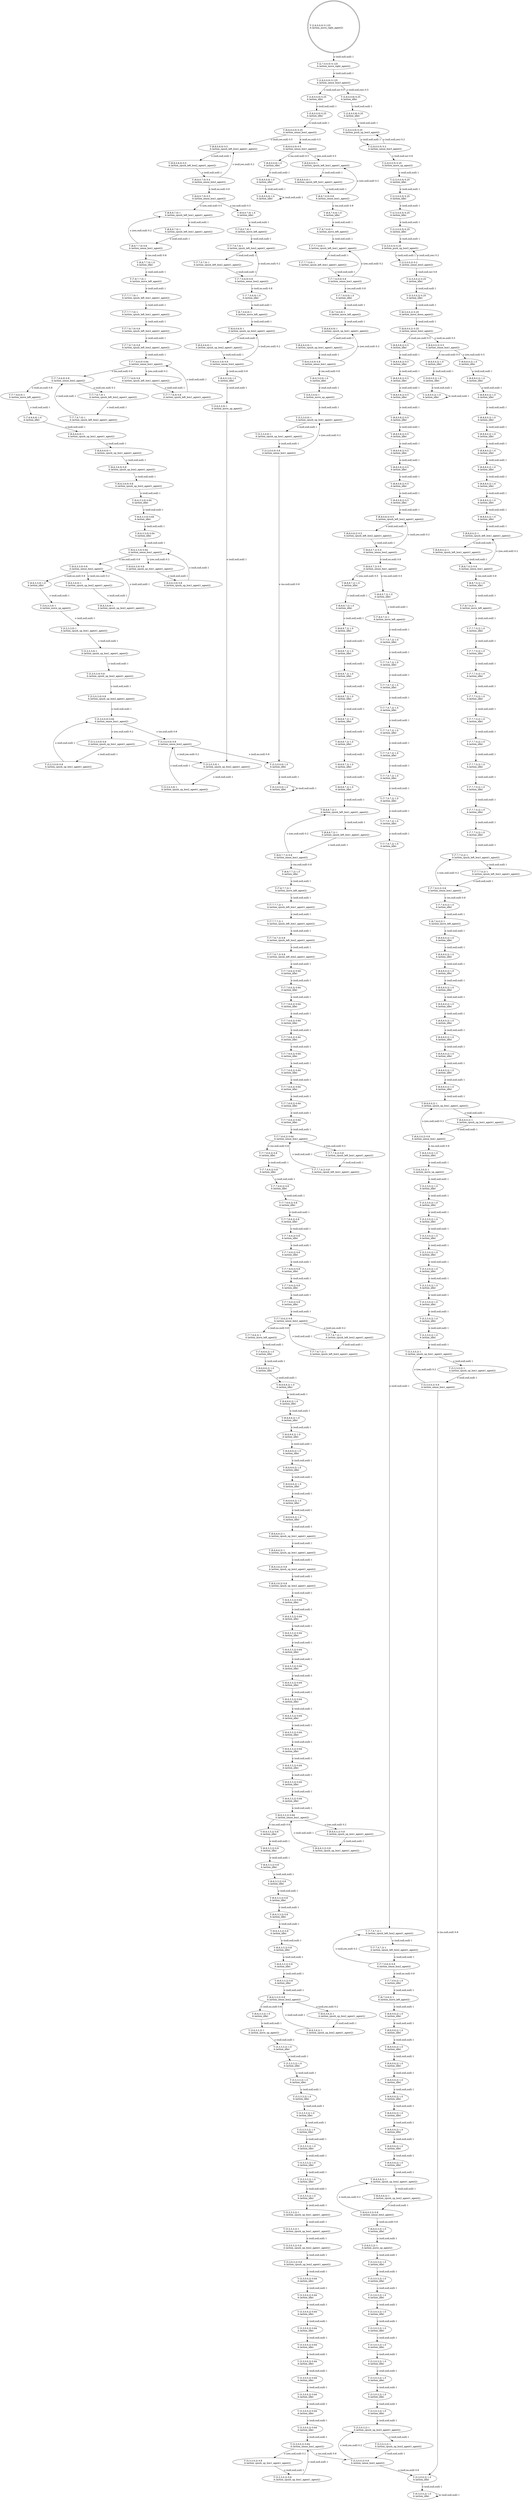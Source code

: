 digraph "G" {
root [label="Y (2,6,0,0,0) 0.125\lA (action_move_right_agent2)\l", labeljust="l", shape=doublecircle];
x0row506 [label="Y (8,8,7,7,0) 1.0\lA (action_idle)\l"];
x0row202 [label="Y (6,6,3,6,2) 0.8\lA (action_cpush_up_box2_agent1_agent2)\l"];
x0row407 [label="Y (6,6,3,0,2) 1.0\lA (action_idle)\l"];
x0row67 [label="Y (8,5,0,0,2) 0.25\lA (action_move_down_agent2)\l"];
x0row789 [label="Y (6,6,3,0,0) 1.0\lA (action_idle)\l"];
x0row793 [label="Y (3,6,3,0,0) 1\lA (action_move_up_agent2)\l"];
x0row656 [label="Y (3,3,3,0,0) 1\lA (action_cpush_up_box1_agent1_agent2)\l"];
x0row109 [label="Y (8,8,8,7,2) 1\lA (action_cpush_left_box1_agent1_agent2)\l"];
x0row110 [label="Y (8,8,0,7,2) 1.0\lA (action_idle)\l"];
x0row207 [label="Y (6,6,3,6,2) 1\lA (action_cpush_up_box2_agent1_agent2)\l"];
x0row619 [label="Y (3,6,3,3,0) 1\lA (action_move_up_agent2)\l"];
x0row229 [label="Y (6,6,3,3,2) 1.0\lA (action_idle)\l"];
x0row753 [label="Y (7,8,7,0,0) 1\lA (action_move_left_agent2)\l"];
x0row756 [label="Y (7,7,7,0,0) 1\lA (action_cpush_left_box1_agent1_agent2)\l"];
x0row529 [label="Y (7,7,6,7,0) 1\lA (action_cpush_left_box2_agent1_agent2)\l"];
x0row776 [label="Y (6,7,6,0,0) 1\lA (action_move_left_agent2)\l"];
x0row781 [label="Y (6,6,6,0,0) 1\lA (action_cpush_up_box1_agent1_agent2)\l"];
x0row210 [label="Y (6,6,3,3,2) 0.64\lA (action_sense_box1_agent2)\l"];
x0row411 [label="Y (3,6,3,0,2) 1\lA (action_move_up_agent2)\l"];
x0row492 [label="Y (8,8,8,7,0) 1\lA (action_cpush_left_box1_agent1_agent2)\l"];
x0row493 [label="Y (8,8,0,7,0) 1.0\lA (action_idle)\l"];
x0row371 [label="Y (7,8,7,0,2) 1\lA (action_move_left_agent2)\l"];
x0row366 [label="Y (8,8,7,0,2) 1.0\lA (action_idle)\l"];
x0row586 [label="Y (6,6,6,3,0) 0.8\lA (action_cpush_up_box1_agent1_agent2)\l"];
x0row590 [label="Y (6,6,3,6,0) 1\lA (action_cpush_up_box2_agent1_agent2)\l"];
x0row695 [label="Y (7,7,0,6,0) 0.8\lA (action_sense_box2_agent2)\l"];
x0row639 [label="Y (3,3,0,0,0) 0.64\lA (action_sense_box1_agent2)\l"];
x0row326 [label="Y (6,7,0,6,2) 1\lA (action_move_left_agent2)\l"];
x0row635 [label="Y (3,3,0,3,0) 1\lA (action_cpush_up_box2_agent1_agent2)\l"];
x0row628 [label="Y (3,3,0,3,0) 0.8\lA (action_cpush_up_box2_agent1_agent2)\l"];
x0row626 [label="Y (3,3,3,3,0) 1\lA (action_cpush_up_box1_agent1_agent2)\l"];
x0row689 [label="Y (7,7,0,7,0) 1\lA (action_cpush_left_box2_agent1_agent2)\l"];
x0row148 [label="Y (7,7,6,6,2) 0.64\lA (action_sense_box1_agent2)\l"];
x0row374 [label="Y (7,7,7,0,2) 1\lA (action_cpush_left_box1_agent1_agent2)\l"];
x0row203 [label="Y (6,6,6,3,2) 0.8\lA (action_cpush_up_box1_agent1_agent2)\l"];
x0row581 [label="Y (6,6,6,6,0) 1\lA (action_cpush_up_box1_agent1_agent2)\l"];
x0row585 [label="Y (6,6,3,6,0) 0.8\lA (action_cpush_up_box2_agent1_agent2)\l"];
x0row445 [label="Y (5,8,0,0,0) 0.25\lA (action_idle)\l"];
x0row521 [label="Y (7,7,7,6,0) 0.8\lA (action_cpush_left_box1_agent1_agent2)\l"];
x0row522 [label="Y (7,7,6,7,0) 0.8\lA (action_cpush_left_box2_agent1_agent2)\l"];
x0row433 [label="Y (2,8,0,0,2) 1.0\lA (action_idle)\l"];
x0row575 [label="Y (7,6,6,6,0) 1.0\lA (action_idle)\l"];
x0row564 [label="Y (7,7,6,6,0) 1\lA (action_move_left_agent2)\l"];
x0row511 [label="Y (7,8,7,7,0) 1\lA (action_move_left_agent2)\l"];
x0row742 [label="Y (8,8,7,0,0) 0.8\lA (action_sense_box1_agent2)\l"];
x0row785 [label="Y (6,6,3,0,0) 0.8\lA (action_sense_box1_agent2)\l"];
x0row514 [label="Y (7,7,7,7,0) 1\lA (action_cpush_left_box1_agent1_agent2)\l"];
x0row763 [label="Y (7,7,6,0,0) 0.8\lA (action_sense_box1_agent2)\l"];
x0row769 [label="Y (7,7,6,0,0) 1.0\lA (action_idle)\l"];
x0row748 [label="Y (8,8,7,0,0) 1.0\lA (action_idle)\l"];
x0row360 [label="Y (8,8,7,0,2) 0.8\lA (action_sense_box1_agent2)\l"];
x0row485 [label="Y (8,8,0,7,0) 0.5\lA (action_sense_box1_agent2)\l"];
x0row131 [label="Y (7,7,7,7,2) 1\lA (action_cpush_left_box1_agent1_agent2)\l"];
x0row321 [label="Y (7,7,0,6,2) 1.0\lA (action_idle)\l"];
x0row612 [label="Y (6,6,3,3,0) 1.0\lA (action_idle)\l"];
x0row331 [label="Y (6,6,0,6,2) 1\lA (action_cpush_up_box2_agent1_agent2)\l"];
x0row394 [label="Y (6,7,6,0,2) 1\lA (action_move_left_agent2)\l"];
x0row453 [label="Y (8,8,0,0,0) 0.25\lA (action_sense_box2_agent2)\l"];
x0row387 [label="Y (7,7,6,0,2) 1.0\lA (action_idle)\l"];
x0row672 [label="Y (3,6,0,3,0) 1\lA (action_move_up_agent2)\l"];
x0row674 [label="Y (0,3,0,0,0) 1.0\lA (action_idle)\l"];
x0row464 [label="Y (8,8,0,8,0) 0.5\lA (action_cpush_left_box2_agent1_agent2)\l"];
x0row465 [label="Y (8,8,0,0,0) 0.5\lA (action_sense_box1_agent2)\l"];
x0row102 [label="Y (8,8,0,7,2) 0.5\lA (action_sense_box1_agent2)\l"];
x0row473 [label="Y (8,8,0,7,0) 0.4\lA (action_sense_box2_agent2)\l"];
x0row540 [label="Y (7,7,6,6,0) 0.8\lA (action_sense_box2_agent2)\l"];
x0row236 [label="Y (3,6,3,3,2) 1\lA (action_move_up_agent2)\l"];
x0row631 [label="Y (3,3,3,0,0) 0.8\lA (action_cpush_up_box1_agent1_agent2)\l"];
x0row811 [label="Y (5,8,0,0,0) 1.0\lA (action_idle)\l"];
x0row815 [label="Y (2,8,0,0,0) 1.0\lA (action_idle)\l"];
x0row718 [label="Y (6,6,0,3,0) 0.8\lA (action_sense_box2_agent2)\l"];
x0row123 [label="Y (8,8,7,7,2) 1.0\lA (action_idle)\l"];
x0row403 [label="Y (6,6,3,0,2) 0.8\lA (action_sense_box1_agent2)\l"];
x0row734 [label="Y (8,8,8,0,0) 1\lA (action_cpush_left_box1_agent1_agent2)\l"];
x0row735 [label="Y (8,8,0,0,0) 1.0\lA (action_idle)\l"];
x0row381 [label="Y (7,7,6,0,2) 0.8\lA (action_sense_box1_agent2)\l"];
x0row429 [label="Y (5,8,0,0,2) 1.0\lA (action_idle)\l"];
x0row714 [label="Y (6,6,0,6,0) 1\lA (action_cpush_up_box2_agent1_agent2)\l"];
x0row709 [label="Y (6,7,0,6,0) 1\lA (action_move_left_agent2)\l"];
x0row704 [label="Y (7,7,0,6,0) 1.0\lA (action_idle)\l"];
x0row399 [label="Y (6,6,6,0,2) 1\lA (action_cpush_up_box1_agent1_agent2)\l"];
x0row146 [label="Y (7,7,6,7,2) 1\lA (action_cpush_left_box2_agent1_agent2)\l"];
x0row664 [label="Y (3,3,0,0,0) 1.0\lA (action_idle)\l"];
x0row686 [label="Y (7,8,0,7,0) 1\lA (action_move_left_agent2)\l"];
x0row593 [label="Y (6,6,3,3,0) 0.64\lA (action_sense_box1_agent2)\l"];
x0row597 [label="Y (6,6,3,3,0) 0.8\lA (action_sense_box2_agent2)\l"];
x0row531 [label="Y (7,7,6,6,0) 0.64\lA (action_sense_box1_agent2)\l"];
x0row723 [label="Y (6,6,0,3,0) 1.0\lA (action_idle)\l"];
x0row352 [label="Y (8,8,8,0,2) 1\lA (action_cpush_left_box1_agent1_agent2)\l"];
x0row353 [label="Y (8,8,0,0,2) 1.0\lA (action_idle)\l"];
x0row644 [label="Y (3,3,0,0,0) 0.8\lA (action_sense_box2_agent2)\l"];
x0row648 [label="Y (3,3,0,0,0) 0.8\lA (action_sense_box1_agent2)\l"];
x0row248 [label="Y (3,3,3,0,2) 0.8\lA (action_cpush_up_box1_agent1_agent2)\l"];
x0row157 [label="Y (7,7,6,6,2) 0.8\lA (action_sense_box2_agent2)\l"];
x0row33 [label="Y (2,8,0,0,5) 0.25\lA (action_move_up_agent2)\l"];
x0row192 [label="Y (7,6,6,6,2) 1.0\lA (action_idle)\l"];
x0row26 [label="Y (2,8,0,0,5) 0.2\lA (action_sense_box3_agent2)\l"];
x0row139 [label="Y (7,7,6,7,2) 0.8\lA (action_cpush_left_box2_agent1_agent2)\l"];
x0row72 [label="Y (8,8,0,0,2) 0.25\lA (action_sense_box2_agent2)\l"];
x0row181 [label="Y (7,7,6,6,2) 1\lA (action_move_left_agent2)\l"];
x0row62 [label="Y (5,5,0,0,2) 0.25\lA (action_idle)\l"];
x0row243 [label="Y (3,3,3,3,2) 1\lA (action_cpush_up_box1_agent1_agent2)\l"];
x0row245 [label="Y (3,3,0,3,2) 0.8\lA (action_cpush_up_box2_agent1_agent2)\l"];
x0row82 [label="Y (8,8,0,0,2) 0.5\lA (action_sense_box1_agent2)\l"];
x0row81 [label="Y (8,8,0,8,2) 0.5\lA (action_cpush_left_box2_agent1_agent2)\l"];
x0row138 [label="Y (7,7,7,6,2) 0.8\lA (action_cpush_left_box1_agent1_agent2)\l"];
x0row49 [label="Y (2,5,0,0,2) 0.2\lA (action_sense_box3_agent2)\l"];
x0row117 [label="Y (8,8,7,7,2) 0.8\lA (action_sense_box1_agent2)\l"];
x0row198 [label="Y (6,6,6,6,2) 1\lA (action_cpush_up_box1_agent1_agent2)\l"];
x0row6 [label="Y (2,8,0,0,0) 0.125\lA (action_sense_box3_agent2)\l"];
x0row45 [label="Y (2,5,0,0,5) 0.25\lA (action_push_up_box3_agent2)\l"];
x0row306 [label="Y (7,7,0,7,2) 1\lA (action_cpush_left_box2_agent1_agent2)\l"];
x0row340 [label="Y (6,6,0,3,2) 1.0\lA (action_idle)\l"];
x0row256 [label="Y (3,3,0,0,2) 0.64\lA (action_sense_box1_agent2)\l"];
x0row291 [label="Y (0,3,0,0,2) 1.0\lA (action_idle)\l"];
x0row335 [label="Y (6,6,0,3,2) 0.8\lA (action_sense_box2_agent2)\l"];
x0row273 [label="Y (3,3,3,0,2) 1\lA (action_cpush_up_box1_agent1_agent2)\l"];
x0row261 [label="Y (3,3,0,0,2) 0.8\lA (action_sense_box2_agent2)\l"];
x0row2 [label="Y (2,7,0,0,0) 0.125\lA (action_move_right_agent2)\l"];
x0row13 [label="Y (2,8,0,0,8) 0.25\lA (action_push_up_box3_agent2)\l"];
x0row14 [label="Y (2,8,0,0,0) 0.25\lA (action_idle)\l"];
x0row303 [label="Y (7,8,0,7,2) 1\lA (action_move_left_agent2)\l"];
x0row252 [label="Y (3,3,0,3,2) 1\lA (action_cpush_up_box2_agent1_agent2)\l"];
x0row289 [label="Y (3,6,0,3,2) 1\lA (action_move_up_agent2)\l"];
x0row55 [label="Y (2,5,0,0,2) 0.25\lA (action_idle)\l"];
x0row312 [label="Y (7,7,0,6,2) 0.8\lA (action_sense_box2_agent2)\l"];
x0row281 [label="Y (3,3,0,0,2) 1.0\lA (action_idle)\l"];
x0row265 [label="Y (3,3,0,0,2) 0.8\lA (action_sense_box1_agent2)\l"];
x0row128 [label="Y (7,8,7,7,2) 1\lA (action_move_left_agent2)\l"];
x0row214 [label="Y (6,6,3,3,2) 0.8\lA (action_sense_box2_agent2)\l"];
x0row90 [label="Y (8,8,0,7,2) 0.4\lA (action_sense_box2_agent2)\l"];
x0row500 [label="Y (8,8,7,7,0) 0.8\lA (action_sense_box1_agent2)\l"];
x0row13_noop_0 [label="Y (2,8,0,0,8) 0.25\lA (action_idle)\l"];
x0row13_noop_1 [label="Y (2,8,0,0,8) 0.25\lA (action_idle)\l"];
x0row45_noop_0 [label="Y (2,5,0,0,5) 0.25\lA (action_idle)\l"];
x0row45_noop_1 [label="Y (2,5,0,0,5) 0.25\lA (action_idle)\l"];
x0row45_noop_2 [label="Y (2,5,0,0,5) 0.25\lA (action_idle)\l"];
x0row45_noop_3 [label="Y (2,5,0,0,5) 0.25\lA (action_idle)\l"];
x0row81_noop_0 [label="Y (8,8,0,8,2) 0.5\lA (action_idle)\l"];
x0row81_noop_1 [label="Y (8,8,0,8,2) 0.5\lA (action_idle)\l"];
x0row81_noop_2 [label="Y (8,8,0,8,2) 0.5\lA (action_idle)\l"];
x0row81_noop_3 [label="Y (8,8,0,8,2) 0.5\lA (action_idle)\l"];
x0row81_noop_4 [label="Y (8,8,0,8,2) 0.5\lA (action_idle)\l"];
x0row81_noop_5 [label="Y (8,8,0,8,2) 0.5\lA (action_idle)\l"];
x0row81_noop_6 [label="Y (8,8,0,8,2) 0.5\lA (action_idle)\l"];
x0row81_noop_7 [label="Y (8,8,0,8,2) 0.5\lA (action_idle)\l"];
x0row81_noop_8 [label="Y (8,8,0,8,2) 0.5\lA (action_idle)\l"];
x0row81_noop_9 [label="Y (8,8,0,8,2) 0.5\lA (action_idle)\l"];
x0row352_noop_0 [label="Y (8,8,8,0,2) 1.0\lA (action_idle)\l"];
x0row352_noop_1 [label="Y (8,8,8,0,2) 1.0\lA (action_idle)\l"];
x0row352_noop_2 [label="Y (8,8,8,0,2) 1.0\lA (action_idle)\l"];
x0row352_noop_3 [label="Y (8,8,8,0,2) 1.0\lA (action_idle)\l"];
x0row352_noop_4 [label="Y (8,8,8,0,2) 1.0\lA (action_idle)\l"];
x0row352_noop_5 [label="Y (8,8,8,0,2) 1.0\lA (action_idle)\l"];
x0row352_noop_6 [label="Y (8,8,8,0,2) 1.0\lA (action_idle)\l"];
x0row352_noop_7 [label="Y (8,8,8,0,2) 1.0\lA (action_idle)\l"];
x0row352_noop_8 [label="Y (8,8,8,0,2) 1.0\lA (action_idle)\l"];
x0row352_noop_9 [label="Y (8,8,8,0,2) 1.0\lA (action_idle)\l"];
x0row109_noop_0 [label="Y (8,8,8,7,2) 1.0\lA (action_idle)\l"];
x0row109_noop_1 [label="Y (8,8,8,7,2) 1.0\lA (action_idle)\l"];
x0row109_noop_2 [label="Y (8,8,8,7,2) 1.0\lA (action_idle)\l"];
x0row109_noop_3 [label="Y (8,8,8,7,2) 1.0\lA (action_idle)\l"];
x0row109_noop_4 [label="Y (8,8,8,7,2) 1.0\lA (action_idle)\l"];
x0row109_noop_5 [label="Y (8,8,8,7,2) 1.0\lA (action_idle)\l"];
x0row109_noop_6 [label="Y (8,8,8,7,2) 1.0\lA (action_idle)\l"];
x0row109_noop_7 [label="Y (8,8,8,7,2) 1.0\lA (action_idle)\l"];
x0row109_noop_8 [label="Y (8,8,8,7,2) 1.0\lA (action_idle)\l"];
x0row109_noop_9 [label="Y (8,8,8,7,2) 1.0\lA (action_idle)\l"];
x0row306_noop_0 [label="Y (7,7,0,7,2) 1.0\lA (action_idle)\l"];
x0row306_noop_1 [label="Y (7,7,0,7,2) 1.0\lA (action_idle)\l"];
x0row306_noop_2 [label="Y (7,7,0,7,2) 1.0\lA (action_idle)\l"];
x0row306_noop_3 [label="Y (7,7,0,7,2) 1.0\lA (action_idle)\l"];
x0row306_noop_4 [label="Y (7,7,0,7,2) 1.0\lA (action_idle)\l"];
x0row306_noop_5 [label="Y (7,7,0,7,2) 1.0\lA (action_idle)\l"];
x0row306_noop_6 [label="Y (7,7,0,7,2) 1.0\lA (action_idle)\l"];
x0row306_noop_7 [label="Y (7,7,0,7,2) 1.0\lA (action_idle)\l"];
x0row306_noop_8 [label="Y (7,7,0,7,2) 1.0\lA (action_idle)\l"];
x0row306_noop_9 [label="Y (7,7,0,7,2) 1.0\lA (action_idle)\l"];
x0row374_noop_0 [label="Y (7,7,7,0,2) 1.0\lA (action_idle)\l"];
x0row374_noop_1 [label="Y (7,7,7,0,2) 1.0\lA (action_idle)\l"];
x0row374_noop_2 [label="Y (7,7,7,0,2) 1.0\lA (action_idle)\l"];
x0row374_noop_3 [label="Y (7,7,7,0,2) 1.0\lA (action_idle)\l"];
x0row374_noop_4 [label="Y (7,7,7,0,2) 1.0\lA (action_idle)\l"];
x0row374_noop_5 [label="Y (7,7,7,0,2) 1.0\lA (action_idle)\l"];
x0row374_noop_6 [label="Y (7,7,7,0,2) 1.0\lA (action_idle)\l"];
x0row374_noop_7 [label="Y (7,7,7,0,2) 1.0\lA (action_idle)\l"];
x0row374_noop_8 [label="Y (7,7,7,0,2) 1.0\lA (action_idle)\l"];
x0row374_noop_9 [label="Y (7,7,7,0,2) 1.0\lA (action_idle)\l"];
x0row331_noop_0 [label="Y (6,6,0,6,2) 1.0\lA (action_idle)\l"];
x0row331_noop_1 [label="Y (6,6,0,6,2) 1.0\lA (action_idle)\l"];
x0row331_noop_2 [label="Y (6,6,0,6,2) 1.0\lA (action_idle)\l"];
x0row331_noop_3 [label="Y (6,6,0,6,2) 1.0\lA (action_idle)\l"];
x0row331_noop_4 [label="Y (6,6,0,6,2) 1.0\lA (action_idle)\l"];
x0row331_noop_5 [label="Y (6,6,0,6,2) 1.0\lA (action_idle)\l"];
x0row331_noop_6 [label="Y (6,6,0,6,2) 1.0\lA (action_idle)\l"];
x0row331_noop_7 [label="Y (6,6,0,6,2) 1.0\lA (action_idle)\l"];
x0row331_noop_8 [label="Y (6,6,0,6,2) 1.0\lA (action_idle)\l"];
x0row331_noop_9 [label="Y (6,6,0,6,2) 1.0\lA (action_idle)\l"];
x0row399_noop_0 [label="Y (6,6,6,0,2) 1.0\lA (action_idle)\l"];
x0row399_noop_1 [label="Y (6,6,6,0,2) 1.0\lA (action_idle)\l"];
x0row399_noop_2 [label="Y (6,6,6,0,2) 1.0\lA (action_idle)\l"];
x0row399_noop_3 [label="Y (6,6,6,0,2) 1.0\lA (action_idle)\l"];
x0row399_noop_4 [label="Y (6,6,6,0,2) 1.0\lA (action_idle)\l"];
x0row399_noop_5 [label="Y (6,6,6,0,2) 1.0\lA (action_idle)\l"];
x0row399_noop_6 [label="Y (6,6,6,0,2) 1.0\lA (action_idle)\l"];
x0row399_noop_7 [label="Y (6,6,6,0,2) 1.0\lA (action_idle)\l"];
x0row399_noop_8 [label="Y (6,6,6,0,2) 1.0\lA (action_idle)\l"];
x0row399_noop_9 [label="Y (6,6,6,0,2) 1.0\lA (action_idle)\l"];
x0row148_noop_0 [label="Y (7,7,6,6,2) 0.64\lA (action_idle)\l"];
x0row148_noop_1 [label="Y (7,7,6,6,2) 0.64\lA (action_idle)\l"];
x0row148_noop_2 [label="Y (7,7,6,6,2) 0.64\lA (action_idle)\l"];
x0row148_noop_3 [label="Y (7,7,6,6,2) 0.64\lA (action_idle)\l"];
x0row148_noop_4 [label="Y (7,7,6,6,2) 0.64\lA (action_idle)\l"];
x0row148_noop_5 [label="Y (7,7,6,6,2) 0.64\lA (action_idle)\l"];
x0row148_noop_6 [label="Y (7,7,6,6,2) 0.64\lA (action_idle)\l"];
x0row148_noop_7 [label="Y (7,7,6,6,2) 0.64\lA (action_idle)\l"];
x0row148_noop_8 [label="Y (7,7,6,6,2) 0.64\lA (action_idle)\l"];
x0row148_noop_9 [label="Y (7,7,6,6,2) 0.64\lA (action_idle)\l"];
x0row593_noop_0 [label="Y (6,6,3,3,0) 0.64\lA (action_idle)\l"];
x0row593_noop_1 [label="Y (6,6,3,3,0) 0.64\lA (action_idle)\l"];
x0row593_noop_2 [label="Y (6,6,3,3,0) 0.64\lA (action_idle)\l"];
x0row157_noop_0 [label="Y (7,7,6,6,2) 0.8\lA (action_idle)\l"];
x0row157_noop_1 [label="Y (7,7,6,6,2) 0.8\lA (action_idle)\l"];
x0row157_noop_2 [label="Y (7,7,6,6,2) 0.8\lA (action_idle)\l"];
x0row157_noop_3 [label="Y (7,7,6,6,2) 0.8\lA (action_idle)\l"];
x0row157_noop_4 [label="Y (7,7,6,6,2) 0.8\lA (action_idle)\l"];
x0row157_noop_5 [label="Y (7,7,6,6,2) 0.8\lA (action_idle)\l"];
x0row157_noop_6 [label="Y (7,7,6,6,2) 0.8\lA (action_idle)\l"];
x0row157_noop_7 [label="Y (7,7,6,6,2) 0.8\lA (action_idle)\l"];
x0row157_noop_8 [label="Y (7,7,6,6,2) 0.8\lA (action_idle)\l"];
x0row157_noop_9 [label="Y (7,7,6,6,2) 0.8\lA (action_idle)\l"];
x0row198_noop_0 [label="Y (6,6,6,6,2) 1.0\lA (action_idle)\l"];
x0row198_noop_1 [label="Y (6,6,6,6,2) 1.0\lA (action_idle)\l"];
x0row198_noop_2 [label="Y (6,6,6,6,2) 1.0\lA (action_idle)\l"];
x0row198_noop_3 [label="Y (6,6,6,6,2) 1.0\lA (action_idle)\l"];
x0row198_noop_4 [label="Y (6,6,6,6,2) 1.0\lA (action_idle)\l"];
x0row198_noop_5 [label="Y (6,6,6,6,2) 1.0\lA (action_idle)\l"];
x0row198_noop_6 [label="Y (6,6,6,6,2) 1.0\lA (action_idle)\l"];
x0row198_noop_7 [label="Y (6,6,6,6,2) 1.0\lA (action_idle)\l"];
x0row198_noop_8 [label="Y (6,6,6,6,2) 1.0\lA (action_idle)\l"];
x0row198_noop_9 [label="Y (6,6,6,6,2) 1.0\lA (action_idle)\l"];
x0row252_noop_0 [label="Y (3,3,0,3,2) 1.0\lA (action_idle)\l"];
x0row252_noop_1 [label="Y (3,3,0,3,2) 1.0\lA (action_idle)\l"];
x0row252_noop_2 [label="Y (3,3,0,3,2) 1.0\lA (action_idle)\l"];
x0row252_noop_3 [label="Y (3,3,0,3,2) 1.0\lA (action_idle)\l"];
x0row252_noop_4 [label="Y (3,3,0,3,2) 1.0\lA (action_idle)\l"];
x0row252_noop_5 [label="Y (3,3,0,3,2) 1.0\lA (action_idle)\l"];
x0row252_noop_6 [label="Y (3,3,0,3,2) 1.0\lA (action_idle)\l"];
x0row252_noop_7 [label="Y (3,3,0,3,2) 1.0\lA (action_idle)\l"];
x0row252_noop_8 [label="Y (3,3,0,3,2) 1.0\lA (action_idle)\l"];
x0row252_noop_9 [label="Y (3,3,0,3,2) 1.0\lA (action_idle)\l"];
x0row273_noop_0 [label="Y (3,3,3,0,2) 1.0\lA (action_idle)\l"];
x0row273_noop_1 [label="Y (3,3,3,0,2) 1.0\lA (action_idle)\l"];
x0row273_noop_2 [label="Y (3,3,3,0,2) 1.0\lA (action_idle)\l"];
x0row273_noop_3 [label="Y (3,3,3,0,2) 1.0\lA (action_idle)\l"];
x0row273_noop_4 [label="Y (3,3,3,0,2) 1.0\lA (action_idle)\l"];
x0row273_noop_5 [label="Y (3,3,3,0,2) 1.0\lA (action_idle)\l"];
x0row273_noop_6 [label="Y (3,3,3,0,2) 1.0\lA (action_idle)\l"];
x0row273_noop_7 [label="Y (3,3,3,0,2) 1.0\lA (action_idle)\l"];
x0row273_noop_8 [label="Y (3,3,3,0,2) 1.0\lA (action_idle)\l"];
x0row273_noop_9 [label="Y (3,3,3,0,2) 1.0\lA (action_idle)\l"];
x0row210_noop_0 [label="Y (6,6,3,3,2) 0.64\lA (action_idle)\l"];
x0row210_noop_1 [label="Y (6,6,3,3,2) 0.64\lA (action_idle)\l"];
x0row210_noop_2 [label="Y (6,6,3,3,2) 0.64\lA (action_idle)\l"];
x0row210_noop_3 [label="Y (6,6,3,3,2) 0.64\lA (action_idle)\l"];
x0row210_noop_4 [label="Y (6,6,3,3,2) 0.64\lA (action_idle)\l"];
x0row210_noop_5 [label="Y (6,6,3,3,2) 0.64\lA (action_idle)\l"];
x0row210_noop_6 [label="Y (6,6,3,3,2) 0.64\lA (action_idle)\l"];
x0row210_noop_7 [label="Y (6,6,3,3,2) 0.64\lA (action_idle)\l"];
x0row210_noop_8 [label="Y (6,6,3,3,2) 0.64\lA (action_idle)\l"];
x0row210_noop_9 [label="Y (6,6,3,3,2) 0.64\lA (action_idle)\l"];
x0row210_noop_10 [label="Y (6,6,3,3,2) 0.64\lA (action_idle)\l"];
x0row210_noop_11 [label="Y (6,6,3,3,2) 0.64\lA (action_idle)\l"];
x0row210_noop_12 [label="Y (6,6,3,3,2) 0.64\lA (action_idle)\l"];
x0row214_noop_0 [label="Y (6,6,3,3,2) 0.8\lA (action_idle)\l"];
x0row214_noop_1 [label="Y (6,6,3,3,2) 0.8\lA (action_idle)\l"];
x0row214_noop_2 [label="Y (6,6,3,3,2) 0.8\lA (action_idle)\l"];
x0row214_noop_3 [label="Y (6,6,3,3,2) 0.8\lA (action_idle)\l"];
x0row214_noop_4 [label="Y (6,6,3,3,2) 0.8\lA (action_idle)\l"];
x0row214_noop_5 [label="Y (6,6,3,3,2) 0.8\lA (action_idle)\l"];
x0row214_noop_6 [label="Y (6,6,3,3,2) 0.8\lA (action_idle)\l"];
x0row214_noop_7 [label="Y (6,6,3,3,2) 0.8\lA (action_idle)\l"];
x0row214_noop_8 [label="Y (6,6,3,3,2) 0.8\lA (action_idle)\l"];
x0row214_noop_9 [label="Y (6,6,3,3,2) 0.8\lA (action_idle)\l"];
x0row243_noop_0 [label="Y (3,3,3,3,2) 1.0\lA (action_idle)\l"];
x0row243_noop_1 [label="Y (3,3,3,3,2) 1.0\lA (action_idle)\l"];
x0row243_noop_2 [label="Y (3,3,3,3,2) 1.0\lA (action_idle)\l"];
x0row243_noop_3 [label="Y (3,3,3,3,2) 1.0\lA (action_idle)\l"];
x0row243_noop_4 [label="Y (3,3,3,3,2) 1.0\lA (action_idle)\l"];
x0row243_noop_5 [label="Y (3,3,3,3,2) 1.0\lA (action_idle)\l"];
x0row243_noop_6 [label="Y (3,3,3,3,2) 1.0\lA (action_idle)\l"];
x0row243_noop_7 [label="Y (3,3,3,3,2) 1.0\lA (action_idle)\l"];
x0row243_noop_8 [label="Y (3,3,3,3,2) 1.0\lA (action_idle)\l"];
x0row243_noop_9 [label="Y (3,3,3,3,2) 1.0\lA (action_idle)\l"];
x0row256_noop_0 [label="Y (3,3,0,0,2) 0.64\lA (action_idle)\l"];
x0row256_noop_1 [label="Y (3,3,0,0,2) 0.64\lA (action_idle)\l"];
x0row256_noop_2 [label="Y (3,3,0,0,2) 0.64\lA (action_idle)\l"];
x0row256_noop_3 [label="Y (3,3,0,0,2) 0.64\lA (action_idle)\l"];
x0row256_noop_4 [label="Y (3,3,0,0,2) 0.64\lA (action_idle)\l"];
x0row256_noop_5 [label="Y (3,3,0,0,2) 0.64\lA (action_idle)\l"];
x0row256_noop_6 [label="Y (3,3,0,0,2) 0.64\lA (action_idle)\l"];
x0row256_noop_7 [label="Y (3,3,0,0,2) 0.64\lA (action_idle)\l"];
x0row256_noop_8 [label="Y (3,3,0,0,2) 0.64\lA (action_idle)\l"];
x0row256_noop_9 [label="Y (3,3,0,0,2) 0.64\lA (action_idle)\l"];
x0row202_repeat_1 [label="Y (6,6,3,6,2) 0.8\lA (action_cpush_up_box2_agent1_agent2)\l"];
x0row656_repeat_1 [label="Y (3,3,3,0,0) 1\lA (action_cpush_up_box1_agent1_agent2)\l"];
x0row109_repeat_1 [label="Y (8,8,8,7,2) 1\lA (action_cpush_left_box1_agent1_agent2)\l"];
x0row207_repeat_1 [label="Y (6,6,3,6,2) 1\lA (action_cpush_up_box2_agent1_agent2)\l"];
x0row756_repeat_1 [label="Y (7,7,7,0,0) 1\lA (action_cpush_left_box1_agent1_agent2)\l"];
x0row529_repeat_1 [label="Y (7,7,6,7,0) 1\lA (action_cpush_left_box2_agent1_agent2)\l"];
x0row781_repeat_1 [label="Y (6,6,6,0,0) 1\lA (action_cpush_up_box1_agent1_agent2)\l"];
x0row492_repeat_1 [label="Y (8,8,8,7,0) 1\lA (action_cpush_left_box1_agent1_agent2)\l"];
x0row586_repeat_1 [label="Y (6,6,6,3,0) 0.8\lA (action_cpush_up_box1_agent1_agent2)\l"];
x0row590_repeat_1 [label="Y (6,6,3,6,0) 1\lA (action_cpush_up_box2_agent1_agent2)\l"];
x0row635_repeat_1 [label="Y (3,3,0,3,0) 1\lA (action_cpush_up_box2_agent1_agent2)\l"];
x0row628_repeat_1 [label="Y (3,3,0,3,0) 0.8\lA (action_cpush_up_box2_agent1_agent2)\l"];
x0row626_repeat_1 [label="Y (3,3,3,3,0) 1\lA (action_cpush_up_box1_agent1_agent2)\l"];
x0row689_repeat_1 [label="Y (7,7,0,7,0) 1\lA (action_cpush_left_box2_agent1_agent2)\l"];
x0row374_repeat_1 [label="Y (7,7,7,0,2) 1\lA (action_cpush_left_box1_agent1_agent2)\l"];
x0row203_repeat_1 [label="Y (6,6,6,3,2) 0.8\lA (action_cpush_up_box1_agent1_agent2)\l"];
x0row581_repeat_1 [label="Y (6,6,6,6,0) 1\lA (action_cpush_up_box1_agent1_agent2)\l"];
x0row585_repeat_1 [label="Y (6,6,3,6,0) 0.8\lA (action_cpush_up_box2_agent1_agent2)\l"];
x0row521_repeat_1 [label="Y (7,7,7,6,0) 0.8\lA (action_cpush_left_box1_agent1_agent2)\l"];
x0row522_repeat_1 [label="Y (7,7,6,7,0) 0.8\lA (action_cpush_left_box2_agent1_agent2)\l"];
x0row514_repeat_1 [label="Y (7,7,7,7,0) 1\lA (action_cpush_left_box1_agent1_agent2)\l"];
x0row131_repeat_1 [label="Y (7,7,7,7,2) 1\lA (action_cpush_left_box1_agent1_agent2)\l"];
x0row331_repeat_1 [label="Y (6,6,0,6,2) 1\lA (action_cpush_up_box2_agent1_agent2)\l"];
x0row464_repeat_1 [label="Y (8,8,0,8,0) 0.5\lA (action_cpush_left_box2_agent1_agent2)\l"];
x0row631_repeat_1 [label="Y (3,3,3,0,0) 0.8\lA (action_cpush_up_box1_agent1_agent2)\l"];
x0row734_repeat_1 [label="Y (8,8,8,0,0) 1\lA (action_cpush_left_box1_agent1_agent2)\l"];
x0row714_repeat_1 [label="Y (6,6,0,6,0) 1\lA (action_cpush_up_box2_agent1_agent2)\l"];
x0row399_repeat_1 [label="Y (6,6,6,0,2) 1\lA (action_cpush_up_box1_agent1_agent2)\l"];
x0row146_repeat_1 [label="Y (7,7,6,7,2) 1\lA (action_cpush_left_box2_agent1_agent2)\l"];
x0row352_repeat_1 [label="Y (8,8,8,0,2) 1\lA (action_cpush_left_box1_agent1_agent2)\l"];
x0row248_repeat_1 [label="Y (3,3,3,0,2) 0.8\lA (action_cpush_up_box1_agent1_agent2)\l"];
x0row139_repeat_1 [label="Y (7,7,6,7,2) 0.8\lA (action_cpush_left_box2_agent1_agent2)\l"];
x0row243_repeat_1 [label="Y (3,3,3,3,2) 1\lA (action_cpush_up_box1_agent1_agent2)\l"];
x0row245_repeat_1 [label="Y (3,3,0,3,2) 0.8\lA (action_cpush_up_box2_agent1_agent2)\l"];
x0row81_repeat_1 [label="Y (8,8,0,8,2) 0.5\lA (action_cpush_left_box2_agent1_agent2)\l"];
x0row138_repeat_1 [label="Y (7,7,7,6,2) 0.8\lA (action_cpush_left_box1_agent1_agent2)\l"];
x0row198_repeat_1 [label="Y (6,6,6,6,2) 1\lA (action_cpush_up_box1_agent1_agent2)\l"];
x0row306_repeat_1 [label="Y (7,7,0,7,2) 1\lA (action_cpush_left_box2_agent1_agent2)\l"];
x0row273_repeat_1 [label="Y (3,3,3,0,2) 1\lA (action_cpush_up_box1_agent1_agent2)\l"];
x0row252_repeat_1 [label="Y (3,3,0,3,2) 1\lA (action_cpush_up_box2_agent1_agent2)\l"];
root -> x0row2  [key=0, label="o (null,null,null) 1\l"];
x0row506 -> x0row511  [key=0, label="o (null,null,null) 1\l"];
x0row202 -> x0row202_repeat_1  [key=0, label="o (null,null,null) 1\l"];
x0row407 -> x0row411  [key=0, label="o (null,null,null) 1\l"];
x0row67 -> x0row72  [key=0, label="o (null,null,null) 1\l"];
x0row789 -> x0row793  [key=0, label="o (null,null,null) 1\l"];
x0row793 -> x0row656  [key=0, label="o (null,null,null) 1\l"];
x0row656 -> x0row656_repeat_1  [key=0, label="o (null,null,null) 1\l"];
x0row109 -> x0row109_repeat_1  [key=0, label="o (null,null,null) 1\l"];
x0row110 -> x0row303  [key=0, label="o (null,null,null) 1\l"];
x0row207 -> x0row207_repeat_1  [key=0, label="o (null,null,null) 1\l"];
x0row619 -> x0row626  [key=0, label="o (null,null,null) 1\l"];
x0row229 -> x0row236  [key=0, label="o (null,null,null) 1\l"];
x0row753 -> x0row756  [key=0, label="o (null,null,null) 1\l"];
x0row756 -> x0row756_repeat_1  [key=0, label="o (null,null,null) 1\l"];
x0row529 -> x0row529_repeat_1  [key=0, label="o (null,null,null) 1\l"];
x0row776 -> x0row781  [key=0, label="o (null,null,null) 1\l"];
x0row781 -> x0row781_repeat_1  [key=0, label="o (null,null,null) 1\l"];
x0row210 -> x0row203  [key=0, label="o (yes,null,null) 0.2\l"];
x0row210 -> x0row214_noop_0  [key=0, label="o (no,null,null) 0.8\l"];
x0row411 -> x0row273_noop_0  [key=0, label="o (null,null,null) 1\l"];
x0row492 -> x0row492_repeat_1  [key=0, label="o (null,null,null) 1\l"];
x0row493 -> x0row686  [key=0, label="o (null,null,null) 1\l"];
x0row371 -> x0row374_noop_0  [key=0, label="o (null,null,null) 1\l"];
x0row366 -> x0row371  [key=0, label="o (null,null,null) 1\l"];
x0row586 -> x0row586_repeat_1  [key=0, label="o (null,null,null) 1\l"];
x0row590 -> x0row590_repeat_1  [key=0, label="o (null,null,null) 1\l"];
x0row695 -> x0row689  [key=0, label="o (null,yes,null) 0.2\l"];
x0row695 -> x0row704  [key=0, label="o (null,no,null) 0.8\l"];
x0row639 -> x0row631  [key=0, label="o (yes,null,null) 0.2\l"];
x0row639 -> x0row644  [key=0, label="o (no,null,null) 0.8\l"];
x0row326 -> x0row331_noop_0  [key=0, label="o (null,null,null) 1\l"];
x0row635 -> x0row635_repeat_1  [key=0, label="o (null,null,null) 1\l"];
x0row628 -> x0row628_repeat_1  [key=0, label="o (null,null,null) 1\l"];
x0row626 -> x0row626_repeat_1  [key=0, label="o (null,null,null) 1\l"];
x0row689 -> x0row689_repeat_1  [key=0, label="o (null,null,null) 1\l"];
x0row148 -> x0row138  [key=0, label="o (yes,null,null) 0.2\l"];
x0row148 -> x0row157_noop_0  [key=0, label="o (no,null,null) 0.8\l"];
x0row374 -> x0row374_repeat_1  [key=0, label="o (null,null,null) 1\l"];
x0row203 -> x0row203_repeat_1  [key=0, label="o (null,null,null) 1\l"];
x0row581 -> x0row581_repeat_1  [key=0, label="o (null,null,null) 1\l"];
x0row585 -> x0row585_repeat_1  [key=0, label="o (null,null,null) 1\l"];
x0row445 -> x0row453  [key=0, label="o (null,null,null) 1\l"];
x0row521 -> x0row521_repeat_1  [key=0, label="o (null,null,null) 1\l"];
x0row522 -> x0row522_repeat_1  [key=0, label="o (null,null,null) 1\l"];
x0row433 -> x0row433  [key=0, label="o (null,null,null) 1\l"];
x0row575 -> x0row581  [key=0, label="o (null,null,null) 1\l"];
x0row564 -> x0row575  [key=0, label="o (null,null,null) 1\l"];
x0row511 -> x0row514  [key=0, label="o (null,null,null) 1\l"];
x0row742 -> x0row734  [key=0, label="o (yes,null,null) 0.2\l"];
x0row742 -> x0row748  [key=0, label="o (no,null,null) 0.8\l"];
x0row785 -> x0row781  [key=0, label="o (yes,null,null) 0.2\l"];
x0row785 -> x0row789  [key=0, label="o (no,null,null) 0.8\l"];
x0row514 -> x0row514_repeat_1  [key=0, label="o (null,null,null) 1\l"];
x0row763 -> x0row756  [key=0, label="o (yes,null,null) 0.2\l"];
x0row763 -> x0row769  [key=0, label="o (no,null,null) 0.8\l"];
x0row769 -> x0row776  [key=0, label="o (null,null,null) 1\l"];
x0row748 -> x0row753  [key=0, label="o (null,null,null) 1\l"];
x0row360 -> x0row352  [key=0, label="o (yes,null,null) 0.2\l"];
x0row360 -> x0row366  [key=0, label="o (no,null,null) 0.8\l"];
x0row485 -> x0row492  [key=0, label="o (yes,null,null) 0.5\l"];
x0row485 -> x0row493  [key=0, label="o (no,null,null) 0.5\l"];
x0row131 -> x0row131_repeat_1  [key=0, label="o (null,null,null) 1\l"];
x0row321 -> x0row326  [key=0, label="o (null,null,null) 1\l"];
x0row612 -> x0row619  [key=0, label="o (null,null,null) 1\l"];
x0row331 -> x0row331_repeat_1  [key=0, label="o (null,null,null) 1\l"];
x0row394 -> x0row399_noop_0  [key=0, label="o (null,null,null) 1\l"];
x0row453 -> x0row464  [key=0, label="o (null,yes,null) 0.5\l"];
x0row453 -> x0row465  [key=0, label="o (null,no,null) 0.5\l"];
x0row387 -> x0row394  [key=0, label="o (null,null,null) 1\l"];
x0row672 -> x0row635  [key=0, label="o (null,null,null) 1\l"];
x0row674 -> x0row674  [key=0, label="o (null,null,null) 1\l"];
x0row464 -> x0row464_repeat_1  [key=0, label="o (null,null,null) 1\l"];
x0row465 -> x0row734  [key=0, label="o (yes,null,null) 0.5\l"];
x0row465 -> x0row735  [key=0, label="o (no,null,null) 0.5\l"];
x0row102 -> x0row110  [key=0, label="o (no,null,null) 0.5\l"];
x0row102 -> x0row109_noop_0  [key=0, label="o (yes,null,null) 0.5\l"];
x0row473 -> x0row464  [key=0, label="o (null,yes,null) 0.2\l"];
x0row473 -> x0row485  [key=0, label="o (null,no,null) 0.8\l"];
x0row540 -> x0row529  [key=0, label="o (null,yes,null) 0.2\l"];
x0row540 -> x0row564  [key=0, label="o (null,no,null) 0.8\l"];
x0row236 -> x0row243_noop_0  [key=0, label="o (null,null,null) 1\l"];
x0row631 -> x0row631_repeat_1  [key=0, label="o (null,null,null) 1\l"];
x0row811 -> x0row815  [key=0, label="o (null,null,null) 1\l"];
x0row815 -> x0row815  [key=0, label="o (null,null,null) 1\l"];
x0row718 -> x0row714  [key=0, label="o (null,yes,null) 0.2\l"];
x0row718 -> x0row723  [key=0, label="o (null,no,null) 0.8\l"];
x0row123 -> x0row128  [key=0, label="o (null,null,null) 1\l"];
x0row403 -> x0row399  [key=0, label="o (yes,null,null) 0.2\l"];
x0row403 -> x0row407  [key=0, label="o (no,null,null) 0.8\l"];
x0row734 -> x0row734_repeat_1  [key=0, label="o (null,null,null) 1\l"];
x0row735 -> x0row811  [key=0, label="o (null,null,null) 1\l"];
x0row381 -> x0row374  [key=0, label="o (yes,null,null) 0.2\l"];
x0row381 -> x0row387  [key=0, label="o (no,null,null) 0.8\l"];
x0row429 -> x0row433  [key=0, label="o (null,null,null) 1\l"];
x0row714 -> x0row714_repeat_1  [key=0, label="o (null,null,null) 1\l"];
x0row709 -> x0row714  [key=0, label="o (null,null,null) 1\l"];
x0row704 -> x0row709  [key=0, label="o (null,null,null) 1\l"];
x0row399 -> x0row399_repeat_1  [key=0, label="o (null,null,null) 1\l"];
x0row146 -> x0row146_repeat_1  [key=0, label="o (null,null,null) 1\l"];
x0row664 -> x0row674  [key=0, label="o (null,null,null) 1\l"];
x0row686 -> x0row689  [key=0, label="o (null,null,null) 1\l"];
x0row593 -> x0row586  [key=0, label="o (yes,null,null) 0.2\l"];
x0row593 -> x0row597  [key=0, label="o (no,null,null) 0.8\l"];
x0row597 -> x0row590  [key=0, label="o (null,yes,null) 0.2\l"];
x0row597 -> x0row612  [key=0, label="o (null,no,null) 0.8\l"];
x0row531 -> x0row521  [key=0, label="o (yes,null,null) 0.2\l"];
x0row531 -> x0row540  [key=0, label="o (no,null,null) 0.8\l"];
x0row723 -> x0row672  [key=0, label="o (null,null,null) 1\l"];
x0row352 -> x0row352_repeat_1  [key=0, label="o (null,null,null) 1\l"];
x0row353 -> x0row429  [key=0, label="o (null,null,null) 1\l"];
x0row644 -> x0row635  [key=0, label="o (null,yes,null) 0.2\l"];
x0row644 -> x0row664  [key=0, label="o (null,no,null) 0.8\l"];
x0row648 -> x0row656  [key=0, label="o (yes,null,null) 0.2\l"];
x0row648 -> x0row664  [key=0, label="o (no,null,null) 0.8\l"];
x0row248 -> x0row248_repeat_1  [key=0, label="o (null,null,null) 1\l"];
x0row157 -> x0row146  [key=0, label="o (null,yes,null) 0.2\l"];
x0row157 -> x0row181  [key=0, label="o (null,no,null) 0.8\l"];
x0row33 -> x0row45_noop_0  [key=0, label="o (null,null,null) 1\l"];
x0row192 -> x0row198_noop_0  [key=0, label="o (null,null,null) 1\l"];
x0row26 -> x0row13  [key=0, label="o (null,null,yes) 0.2\l"];
x0row26 -> x0row33  [key=0, label="o (null,null,no) 0.8\l"];
x0row139 -> x0row139_repeat_1  [key=0, label="o (null,null,null) 1\l"];
x0row72 -> x0row82  [key=0, label="o (null,no,null) 0.5\l"];
x0row72 -> x0row81_noop_0  [key=0, label="o (null,yes,null) 0.5\l"];
x0row181 -> x0row192  [key=0, label="o (null,null,null) 1\l"];
x0row62 -> x0row67  [key=0, label="o (null,null,null) 1\l"];
x0row243 -> x0row243_repeat_1  [key=0, label="o (null,null,null) 1\l"];
x0row245 -> x0row245_repeat_1  [key=0, label="o (null,null,null) 1\l"];
x0row82 -> x0row353  [key=0, label="o (no,null,null) 0.5\l"];
x0row82 -> x0row352_noop_0  [key=0, label="o (yes,null,null) 0.5\l"];
x0row81 -> x0row81_repeat_1  [key=0, label="o (null,null,null) 1\l"];
x0row138 -> x0row138_repeat_1  [key=0, label="o (null,null,null) 1\l"];
x0row49 -> x0row45  [key=0, label="o (null,null,yes) 0.2\l"];
x0row49 -> x0row55  [key=0, label="o (null,null,no) 0.8\l"];
x0row117 -> x0row109  [key=0, label="o (yes,null,null) 0.2\l"];
x0row117 -> x0row123  [key=0, label="o (no,null,null) 0.8\l"];
x0row198 -> x0row198_repeat_1  [key=0, label="o (null,null,null) 1\l"];
x0row6 -> x0row14  [key=0, label="o (null,null,no) 0.5\l"];
x0row6 -> x0row13_noop_0  [key=0, label="o (null,null,yes) 0.5\l"];
x0row45 -> x0row49  [key=0, label="o (null,null,null) 1\l"];
x0row306 -> x0row306_repeat_1  [key=0, label="o (null,null,null) 1\l"];
x0row340 -> x0row289  [key=0, label="o (null,null,null) 1\l"];
x0row256 -> x0row248  [key=0, label="o (yes,null,null) 0.2\l"];
x0row256 -> x0row261  [key=0, label="o (no,null,null) 0.8\l"];
x0row291 -> x0row291  [key=0, label="o (null,null,null) 1\l"];
x0row335 -> x0row331  [key=0, label="o (null,yes,null) 0.2\l"];
x0row335 -> x0row340  [key=0, label="o (null,no,null) 0.8\l"];
x0row273 -> x0row273_repeat_1  [key=0, label="o (null,null,null) 1\l"];
x0row261 -> x0row252  [key=0, label="o (null,yes,null) 0.2\l"];
x0row261 -> x0row281  [key=0, label="o (null,no,null) 0.8\l"];
x0row2 -> x0row6  [key=0, label="o (null,null,null) 1\l"];
x0row13 -> x0row26  [key=0, label="o (null,null,null) 1\l"];
x0row14 -> x0row445  [key=0, label="o (null,null,null) 1\l"];
x0row303 -> x0row306_noop_0  [key=0, label="o (null,null,null) 1\l"];
x0row252 -> x0row252_repeat_1  [key=0, label="o (null,null,null) 1\l"];
x0row289 -> x0row252_noop_0  [key=0, label="o (null,null,null) 1\l"];
x0row55 -> x0row62  [key=0, label="o (null,null,null) 1\l"];
x0row312 -> x0row306  [key=0, label="o (null,yes,null) 0.2\l"];
x0row312 -> x0row321  [key=0, label="o (null,no,null) 0.8\l"];
x0row281 -> x0row291  [key=0, label="o (null,null,null) 1\l"];
x0row265 -> x0row273  [key=0, label="o (yes,null,null) 0.2\l"];
x0row265 -> x0row281  [key=0, label="o (no,null,null) 0.8\l"];
x0row128 -> x0row131  [key=0, label="o (null,null,null) 1\l"];
x0row214 -> x0row207  [key=0, label="o (null,yes,null) 0.2\l"];
x0row214 -> x0row229  [key=0, label="o (null,no,null) 0.8\l"];
x0row90 -> x0row81  [key=0, label="o (null,yes,null) 0.2\l"];
x0row90 -> x0row102  [key=0, label="o (null,no,null) 0.8\l"];
x0row500 -> x0row492  [key=0, label="o (yes,null,null) 0.2\l"];
x0row500 -> x0row506  [key=0, label="o (no,null,null) 0.8\l"];
x0row13_noop_0 -> x0row13_noop_1  [key=0, label="o (null,null,null) 1\l"];
x0row13_noop_1 -> x0row13  [key=0, label="o (null,null,null) 1\l"];
x0row45_noop_0 -> x0row45_noop_1  [key=0, label="o (null,null,null) 1\l"];
x0row45_noop_1 -> x0row45_noop_2  [key=0, label="o (null,null,null) 1\l"];
x0row45_noop_2 -> x0row45_noop_3  [key=0, label="o (null,null,null) 1\l"];
x0row45_noop_3 -> x0row45  [key=0, label="o (null,null,null) 1\l"];
x0row81_noop_0 -> x0row81_noop_1  [key=0, label="o (null,null,null) 1\l"];
x0row81_noop_1 -> x0row81_noop_2  [key=0, label="o (null,null,null) 1\l"];
x0row81_noop_2 -> x0row81_noop_3  [key=0, label="o (null,null,null) 1\l"];
x0row81_noop_3 -> x0row81_noop_4  [key=0, label="o (null,null,null) 1\l"];
x0row81_noop_4 -> x0row81_noop_5  [key=0, label="o (null,null,null) 1\l"];
x0row81_noop_5 -> x0row81_noop_6  [key=0, label="o (null,null,null) 1\l"];
x0row81_noop_6 -> x0row81_noop_7  [key=0, label="o (null,null,null) 1\l"];
x0row81_noop_7 -> x0row81_noop_8  [key=0, label="o (null,null,null) 1\l"];
x0row81_noop_8 -> x0row81_noop_9  [key=0, label="o (null,null,null) 1\l"];
x0row81_noop_9 -> x0row81  [key=0, label="o (null,null,null) 1\l"];
x0row352_noop_0 -> x0row352_noop_1  [key=0, label="o (null,null,null) 1\l"];
x0row352_noop_1 -> x0row352_noop_2  [key=0, label="o (null,null,null) 1\l"];
x0row352_noop_2 -> x0row352_noop_3  [key=0, label="o (null,null,null) 1\l"];
x0row352_noop_3 -> x0row352_noop_4  [key=0, label="o (null,null,null) 1\l"];
x0row352_noop_4 -> x0row352_noop_5  [key=0, label="o (null,null,null) 1\l"];
x0row352_noop_5 -> x0row352_noop_6  [key=0, label="o (null,null,null) 1\l"];
x0row352_noop_6 -> x0row352_noop_7  [key=0, label="o (null,null,null) 1\l"];
x0row352_noop_7 -> x0row352_noop_8  [key=0, label="o (null,null,null) 1\l"];
x0row352_noop_8 -> x0row352_noop_9  [key=0, label="o (null,null,null) 1\l"];
x0row352_noop_9 -> x0row352  [key=0, label="o (null,null,null) 1\l"];
x0row109_noop_0 -> x0row109_noop_1  [key=0, label="o (null,null,null) 1\l"];
x0row109_noop_1 -> x0row109_noop_2  [key=0, label="o (null,null,null) 1\l"];
x0row109_noop_2 -> x0row109_noop_3  [key=0, label="o (null,null,null) 1\l"];
x0row109_noop_3 -> x0row109_noop_4  [key=0, label="o (null,null,null) 1\l"];
x0row109_noop_4 -> x0row109_noop_5  [key=0, label="o (null,null,null) 1\l"];
x0row109_noop_5 -> x0row109_noop_6  [key=0, label="o (null,null,null) 1\l"];
x0row109_noop_6 -> x0row109_noop_7  [key=0, label="o (null,null,null) 1\l"];
x0row109_noop_7 -> x0row109_noop_8  [key=0, label="o (null,null,null) 1\l"];
x0row109_noop_8 -> x0row109_noop_9  [key=0, label="o (null,null,null) 1\l"];
x0row109_noop_9 -> x0row109  [key=0, label="o (null,null,null) 1\l"];
x0row306_noop_0 -> x0row306_noop_1  [key=0, label="o (null,null,null) 1\l"];
x0row306_noop_1 -> x0row306_noop_2  [key=0, label="o (null,null,null) 1\l"];
x0row306_noop_2 -> x0row306_noop_3  [key=0, label="o (null,null,null) 1\l"];
x0row306_noop_3 -> x0row306_noop_4  [key=0, label="o (null,null,null) 1\l"];
x0row306_noop_4 -> x0row306_noop_5  [key=0, label="o (null,null,null) 1\l"];
x0row306_noop_5 -> x0row306_noop_6  [key=0, label="o (null,null,null) 1\l"];
x0row306_noop_6 -> x0row306_noop_7  [key=0, label="o (null,null,null) 1\l"];
x0row306_noop_7 -> x0row306_noop_8  [key=0, label="o (null,null,null) 1\l"];
x0row306_noop_8 -> x0row306_noop_9  [key=0, label="o (null,null,null) 1\l"];
x0row306_noop_9 -> x0row306  [key=0, label="o (null,null,null) 1\l"];
x0row374_noop_0 -> x0row374_noop_1  [key=0, label="o (null,null,null) 1\l"];
x0row374_noop_1 -> x0row374_noop_2  [key=0, label="o (null,null,null) 1\l"];
x0row374_noop_2 -> x0row374_noop_3  [key=0, label="o (null,null,null) 1\l"];
x0row374_noop_3 -> x0row374_noop_4  [key=0, label="o (null,null,null) 1\l"];
x0row374_noop_4 -> x0row374_noop_5  [key=0, label="o (null,null,null) 1\l"];
x0row374_noop_5 -> x0row374_noop_6  [key=0, label="o (null,null,null) 1\l"];
x0row374_noop_6 -> x0row374_noop_7  [key=0, label="o (null,null,null) 1\l"];
x0row374_noop_7 -> x0row374_noop_8  [key=0, label="o (null,null,null) 1\l"];
x0row374_noop_8 -> x0row374_noop_9  [key=0, label="o (null,null,null) 1\l"];
x0row374_noop_9 -> x0row374  [key=0, label="o (null,null,null) 1\l"];
x0row331_noop_0 -> x0row331_noop_1  [key=0, label="o (null,null,null) 1\l"];
x0row331_noop_1 -> x0row331_noop_2  [key=0, label="o (null,null,null) 1\l"];
x0row331_noop_2 -> x0row331_noop_3  [key=0, label="o (null,null,null) 1\l"];
x0row331_noop_3 -> x0row331_noop_4  [key=0, label="o (null,null,null) 1\l"];
x0row331_noop_4 -> x0row331_noop_5  [key=0, label="o (null,null,null) 1\l"];
x0row331_noop_5 -> x0row331_noop_6  [key=0, label="o (null,null,null) 1\l"];
x0row331_noop_6 -> x0row331_noop_7  [key=0, label="o (null,null,null) 1\l"];
x0row331_noop_7 -> x0row331_noop_8  [key=0, label="o (null,null,null) 1\l"];
x0row331_noop_8 -> x0row331_noop_9  [key=0, label="o (null,null,null) 1\l"];
x0row331_noop_9 -> x0row331  [key=0, label="o (null,null,null) 1\l"];
x0row399_noop_0 -> x0row399_noop_1  [key=0, label="o (null,null,null) 1\l"];
x0row399_noop_1 -> x0row399_noop_2  [key=0, label="o (null,null,null) 1\l"];
x0row399_noop_2 -> x0row399_noop_3  [key=0, label="o (null,null,null) 1\l"];
x0row399_noop_3 -> x0row399_noop_4  [key=0, label="o (null,null,null) 1\l"];
x0row399_noop_4 -> x0row399_noop_5  [key=0, label="o (null,null,null) 1\l"];
x0row399_noop_5 -> x0row399_noop_6  [key=0, label="o (null,null,null) 1\l"];
x0row399_noop_6 -> x0row399_noop_7  [key=0, label="o (null,null,null) 1\l"];
x0row399_noop_7 -> x0row399_noop_8  [key=0, label="o (null,null,null) 1\l"];
x0row399_noop_8 -> x0row399_noop_9  [key=0, label="o (null,null,null) 1\l"];
x0row399_noop_9 -> x0row399  [key=0, label="o (null,null,null) 1\l"];
x0row148_noop_0 -> x0row148_noop_1  [key=0, label="o (null,null,null) 1\l"];
x0row148_noop_1 -> x0row148_noop_2  [key=0, label="o (null,null,null) 1\l"];
x0row148_noop_2 -> x0row148_noop_3  [key=0, label="o (null,null,null) 1\l"];
x0row148_noop_3 -> x0row148_noop_4  [key=0, label="o (null,null,null) 1\l"];
x0row148_noop_4 -> x0row148_noop_5  [key=0, label="o (null,null,null) 1\l"];
x0row148_noop_5 -> x0row148_noop_6  [key=0, label="o (null,null,null) 1\l"];
x0row148_noop_6 -> x0row148_noop_7  [key=0, label="o (null,null,null) 1\l"];
x0row148_noop_7 -> x0row148_noop_8  [key=0, label="o (null,null,null) 1\l"];
x0row148_noop_8 -> x0row148_noop_9  [key=0, label="o (null,null,null) 1\l"];
x0row148_noop_9 -> x0row148  [key=0, label="o (null,null,null) 1\l"];
x0row593_noop_0 -> x0row593_noop_1  [key=0, label="o (null,null,null) 1\l"];
x0row593_noop_1 -> x0row593_noop_2  [key=0, label="o (null,null,null) 1\l"];
x0row593_noop_2 -> x0row593  [key=0, label="o (null,null,null) 1\l"];
x0row157_noop_0 -> x0row157_noop_1  [key=0, label="o (null,null,null) 1\l"];
x0row157_noop_1 -> x0row157_noop_2  [key=0, label="o (null,null,null) 1\l"];
x0row157_noop_2 -> x0row157_noop_3  [key=0, label="o (null,null,null) 1\l"];
x0row157_noop_3 -> x0row157_noop_4  [key=0, label="o (null,null,null) 1\l"];
x0row157_noop_4 -> x0row157_noop_5  [key=0, label="o (null,null,null) 1\l"];
x0row157_noop_5 -> x0row157_noop_6  [key=0, label="o (null,null,null) 1\l"];
x0row157_noop_6 -> x0row157_noop_7  [key=0, label="o (null,null,null) 1\l"];
x0row157_noop_7 -> x0row157_noop_8  [key=0, label="o (null,null,null) 1\l"];
x0row157_noop_8 -> x0row157_noop_9  [key=0, label="o (null,null,null) 1\l"];
x0row157_noop_9 -> x0row157  [key=0, label="o (null,null,null) 1\l"];
x0row198_noop_0 -> x0row198_noop_1  [key=0, label="o (null,null,null) 1\l"];
x0row198_noop_1 -> x0row198_noop_2  [key=0, label="o (null,null,null) 1\l"];
x0row198_noop_2 -> x0row198_noop_3  [key=0, label="o (null,null,null) 1\l"];
x0row198_noop_3 -> x0row198_noop_4  [key=0, label="o (null,null,null) 1\l"];
x0row198_noop_4 -> x0row198_noop_5  [key=0, label="o (null,null,null) 1\l"];
x0row198_noop_5 -> x0row198_noop_6  [key=0, label="o (null,null,null) 1\l"];
x0row198_noop_6 -> x0row198_noop_7  [key=0, label="o (null,null,null) 1\l"];
x0row198_noop_7 -> x0row198_noop_8  [key=0, label="o (null,null,null) 1\l"];
x0row198_noop_8 -> x0row198_noop_9  [key=0, label="o (null,null,null) 1\l"];
x0row198_noop_9 -> x0row198  [key=0, label="o (null,null,null) 1\l"];
x0row252_noop_0 -> x0row252_noop_1  [key=0, label="o (null,null,null) 1\l"];
x0row252_noop_1 -> x0row252_noop_2  [key=0, label="o (null,null,null) 1\l"];
x0row252_noop_2 -> x0row252_noop_3  [key=0, label="o (null,null,null) 1\l"];
x0row252_noop_3 -> x0row252_noop_4  [key=0, label="o (null,null,null) 1\l"];
x0row252_noop_4 -> x0row252_noop_5  [key=0, label="o (null,null,null) 1\l"];
x0row252_noop_5 -> x0row252_noop_6  [key=0, label="o (null,null,null) 1\l"];
x0row252_noop_6 -> x0row252_noop_7  [key=0, label="o (null,null,null) 1\l"];
x0row252_noop_7 -> x0row252_noop_8  [key=0, label="o (null,null,null) 1\l"];
x0row252_noop_8 -> x0row252_noop_9  [key=0, label="o (null,null,null) 1\l"];
x0row252_noop_9 -> x0row252  [key=0, label="o (null,null,null) 1\l"];
x0row273_noop_0 -> x0row273_noop_1  [key=0, label="o (null,null,null) 1\l"];
x0row273_noop_1 -> x0row273_noop_2  [key=0, label="o (null,null,null) 1\l"];
x0row273_noop_2 -> x0row273_noop_3  [key=0, label="o (null,null,null) 1\l"];
x0row273_noop_3 -> x0row273_noop_4  [key=0, label="o (null,null,null) 1\l"];
x0row273_noop_4 -> x0row273_noop_5  [key=0, label="o (null,null,null) 1\l"];
x0row273_noop_5 -> x0row273_noop_6  [key=0, label="o (null,null,null) 1\l"];
x0row273_noop_6 -> x0row273_noop_7  [key=0, label="o (null,null,null) 1\l"];
x0row273_noop_7 -> x0row273_noop_8  [key=0, label="o (null,null,null) 1\l"];
x0row273_noop_8 -> x0row273_noop_9  [key=0, label="o (null,null,null) 1\l"];
x0row273_noop_9 -> x0row273  [key=0, label="o (null,null,null) 1\l"];
x0row210_noop_0 -> x0row210_noop_1  [key=0, label="o (null,null,null) 1\l"];
x0row210_noop_1 -> x0row210_noop_2  [key=0, label="o (null,null,null) 1\l"];
x0row210_noop_2 -> x0row210_noop_3  [key=0, label="o (null,null,null) 1\l"];
x0row210_noop_3 -> x0row210_noop_4  [key=0, label="o (null,null,null) 1\l"];
x0row210_noop_4 -> x0row210_noop_5  [key=0, label="o (null,null,null) 1\l"];
x0row210_noop_5 -> x0row210_noop_6  [key=0, label="o (null,null,null) 1\l"];
x0row210_noop_6 -> x0row210_noop_7  [key=0, label="o (null,null,null) 1\l"];
x0row210_noop_7 -> x0row210_noop_8  [key=0, label="o (null,null,null) 1\l"];
x0row210_noop_8 -> x0row210_noop_9  [key=0, label="o (null,null,null) 1\l"];
x0row210_noop_9 -> x0row210_noop_10  [key=0, label="o (null,null,null) 1\l"];
x0row210_noop_10 -> x0row210_noop_11  [key=0, label="o (null,null,null) 1\l"];
x0row210_noop_11 -> x0row210_noop_12  [key=0, label="o (null,null,null) 1\l"];
x0row210_noop_12 -> x0row210  [key=0, label="o (null,null,null) 1\l"];
x0row214_noop_0 -> x0row214_noop_1  [key=0, label="o (null,null,null) 1\l"];
x0row214_noop_1 -> x0row214_noop_2  [key=0, label="o (null,null,null) 1\l"];
x0row214_noop_2 -> x0row214_noop_3  [key=0, label="o (null,null,null) 1\l"];
x0row214_noop_3 -> x0row214_noop_4  [key=0, label="o (null,null,null) 1\l"];
x0row214_noop_4 -> x0row214_noop_5  [key=0, label="o (null,null,null) 1\l"];
x0row214_noop_5 -> x0row214_noop_6  [key=0, label="o (null,null,null) 1\l"];
x0row214_noop_6 -> x0row214_noop_7  [key=0, label="o (null,null,null) 1\l"];
x0row214_noop_7 -> x0row214_noop_8  [key=0, label="o (null,null,null) 1\l"];
x0row214_noop_8 -> x0row214_noop_9  [key=0, label="o (null,null,null) 1\l"];
x0row214_noop_9 -> x0row214  [key=0, label="o (null,null,null) 1\l"];
x0row243_noop_0 -> x0row243_noop_1  [key=0, label="o (null,null,null) 1\l"];
x0row243_noop_1 -> x0row243_noop_2  [key=0, label="o (null,null,null) 1\l"];
x0row243_noop_2 -> x0row243_noop_3  [key=0, label="o (null,null,null) 1\l"];
x0row243_noop_3 -> x0row243_noop_4  [key=0, label="o (null,null,null) 1\l"];
x0row243_noop_4 -> x0row243_noop_5  [key=0, label="o (null,null,null) 1\l"];
x0row243_noop_5 -> x0row243_noop_6  [key=0, label="o (null,null,null) 1\l"];
x0row243_noop_6 -> x0row243_noop_7  [key=0, label="o (null,null,null) 1\l"];
x0row243_noop_7 -> x0row243_noop_8  [key=0, label="o (null,null,null) 1\l"];
x0row243_noop_8 -> x0row243_noop_9  [key=0, label="o (null,null,null) 1\l"];
x0row243_noop_9 -> x0row243  [key=0, label="o (null,null,null) 1\l"];
x0row256_noop_0 -> x0row256_noop_1  [key=0, label="o (null,null,null) 1\l"];
x0row256_noop_1 -> x0row256_noop_2  [key=0, label="o (null,null,null) 1\l"];
x0row256_noop_2 -> x0row256_noop_3  [key=0, label="o (null,null,null) 1\l"];
x0row256_noop_3 -> x0row256_noop_4  [key=0, label="o (null,null,null) 1\l"];
x0row256_noop_4 -> x0row256_noop_5  [key=0, label="o (null,null,null) 1\l"];
x0row256_noop_5 -> x0row256_noop_6  [key=0, label="o (null,null,null) 1\l"];
x0row256_noop_6 -> x0row256_noop_7  [key=0, label="o (null,null,null) 1\l"];
x0row256_noop_7 -> x0row256_noop_8  [key=0, label="o (null,null,null) 1\l"];
x0row256_noop_8 -> x0row256_noop_9  [key=0, label="o (null,null,null) 1\l"];
x0row256_noop_9 -> x0row256  [key=0, label="o (null,null,null) 1\l"];
x0row202_repeat_1 -> x0row210_noop_0  [key=0, label="o (null,null,null) 1\l"];
x0row656_repeat_1 -> x0row648  [key=0, label="o (null,null,null) 1\l"];
x0row109_repeat_1 -> x0row117  [key=0, label="o (null,null,null) 1\l"];
x0row207_repeat_1 -> x0row214  [key=0, label="o (null,null,null) 1\l"];
x0row756_repeat_1 -> x0row763  [key=0, label="o (null,null,null) 1\l"];
x0row529_repeat_1 -> x0row540  [key=0, label="o (null,null,null) 1\l"];
x0row781_repeat_1 -> x0row785  [key=0, label="o (null,null,null) 1\l"];
x0row492_repeat_1 -> x0row500  [key=0, label="o (null,null,null) 1\l"];
x0row586_repeat_1 -> x0row593  [key=0, label="o (null,null,null) 1\l"];
x0row590_repeat_1 -> x0row597  [key=0, label="o (null,null,null) 1\l"];
x0row635_repeat_1 -> x0row644  [key=0, label="o (null,null,null) 1\l"];
x0row628_repeat_1 -> x0row639  [key=0, label="o (null,null,null) 1\l"];
x0row626_repeat_1 -> x0row628  [key=0, label="o (null,null,null) 1\l"];
x0row689_repeat_1 -> x0row695  [key=0, label="o (null,null,null) 1\l"];
x0row374_repeat_1 -> x0row381  [key=0, label="o (null,null,null) 1\l"];
x0row203_repeat_1 -> x0row210  [key=0, label="o (null,null,null) 1\l"];
x0row581_repeat_1 -> x0row585  [key=0, label="o (null,null,null) 1\l"];
x0row585_repeat_1 -> x0row593_noop_0  [key=0, label="o (null,null,null) 1\l"];
x0row521_repeat_1 -> x0row531  [key=0, label="o (null,null,null) 1\l"];
x0row522_repeat_1 -> x0row531  [key=0, label="o (null,null,null) 1\l"];
x0row514_repeat_1 -> x0row522  [key=0, label="o (null,null,null) 1\l"];
x0row131_repeat_1 -> x0row139  [key=0, label="o (null,null,null) 1\l"];
x0row331_repeat_1 -> x0row335  [key=0, label="o (null,null,null) 1\l"];
x0row464_repeat_1 -> x0row473  [key=0, label="o (null,null,null) 1\l"];
x0row631_repeat_1 -> x0row639  [key=0, label="o (null,null,null) 1\l"];
x0row734_repeat_1 -> x0row742  [key=0, label="o (null,null,null) 1\l"];
x0row714_repeat_1 -> x0row718  [key=0, label="o (null,null,null) 1\l"];
x0row399_repeat_1 -> x0row403  [key=0, label="o (null,null,null) 1\l"];
x0row146_repeat_1 -> x0row157  [key=0, label="o (null,null,null) 1\l"];
x0row352_repeat_1 -> x0row360  [key=0, label="o (null,null,null) 1\l"];
x0row248_repeat_1 -> x0row256  [key=0, label="o (null,null,null) 1\l"];
x0row139_repeat_1 -> x0row148_noop_0  [key=0, label="o (null,null,null) 1\l"];
x0row243_repeat_1 -> x0row245  [key=0, label="o (null,null,null) 1\l"];
x0row245_repeat_1 -> x0row256_noop_0  [key=0, label="o (null,null,null) 1\l"];
x0row81_repeat_1 -> x0row90  [key=0, label="o (null,null,null) 1\l"];
x0row138_repeat_1 -> x0row148  [key=0, label="o (null,null,null) 1\l"];
x0row198_repeat_1 -> x0row202  [key=0, label="o (null,null,null) 1\l"];
x0row306_repeat_1 -> x0row312  [key=0, label="o (null,null,null) 1\l"];
x0row273_repeat_1 -> x0row265  [key=0, label="o (null,null,null) 1\l"];
x0row252_repeat_1 -> x0row261  [key=0, label="o (null,null,null) 1\l"];
}
